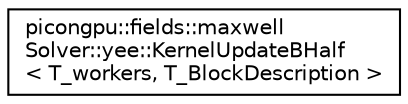 digraph "Graphical Class Hierarchy"
{
 // LATEX_PDF_SIZE
  edge [fontname="Helvetica",fontsize="10",labelfontname="Helvetica",labelfontsize="10"];
  node [fontname="Helvetica",fontsize="10",shape=record];
  rankdir="LR";
  Node0 [label="picongpu::fields::maxwell\lSolver::yee::KernelUpdateBHalf\l\< T_workers, T_BlockDescription \>",height=0.2,width=0.4,color="black", fillcolor="white", style="filled",URL="$structpicongpu_1_1fields_1_1maxwell_solver_1_1yee_1_1_kernel_update_b_half.html",tooltip="compute magnetic field"];
}
